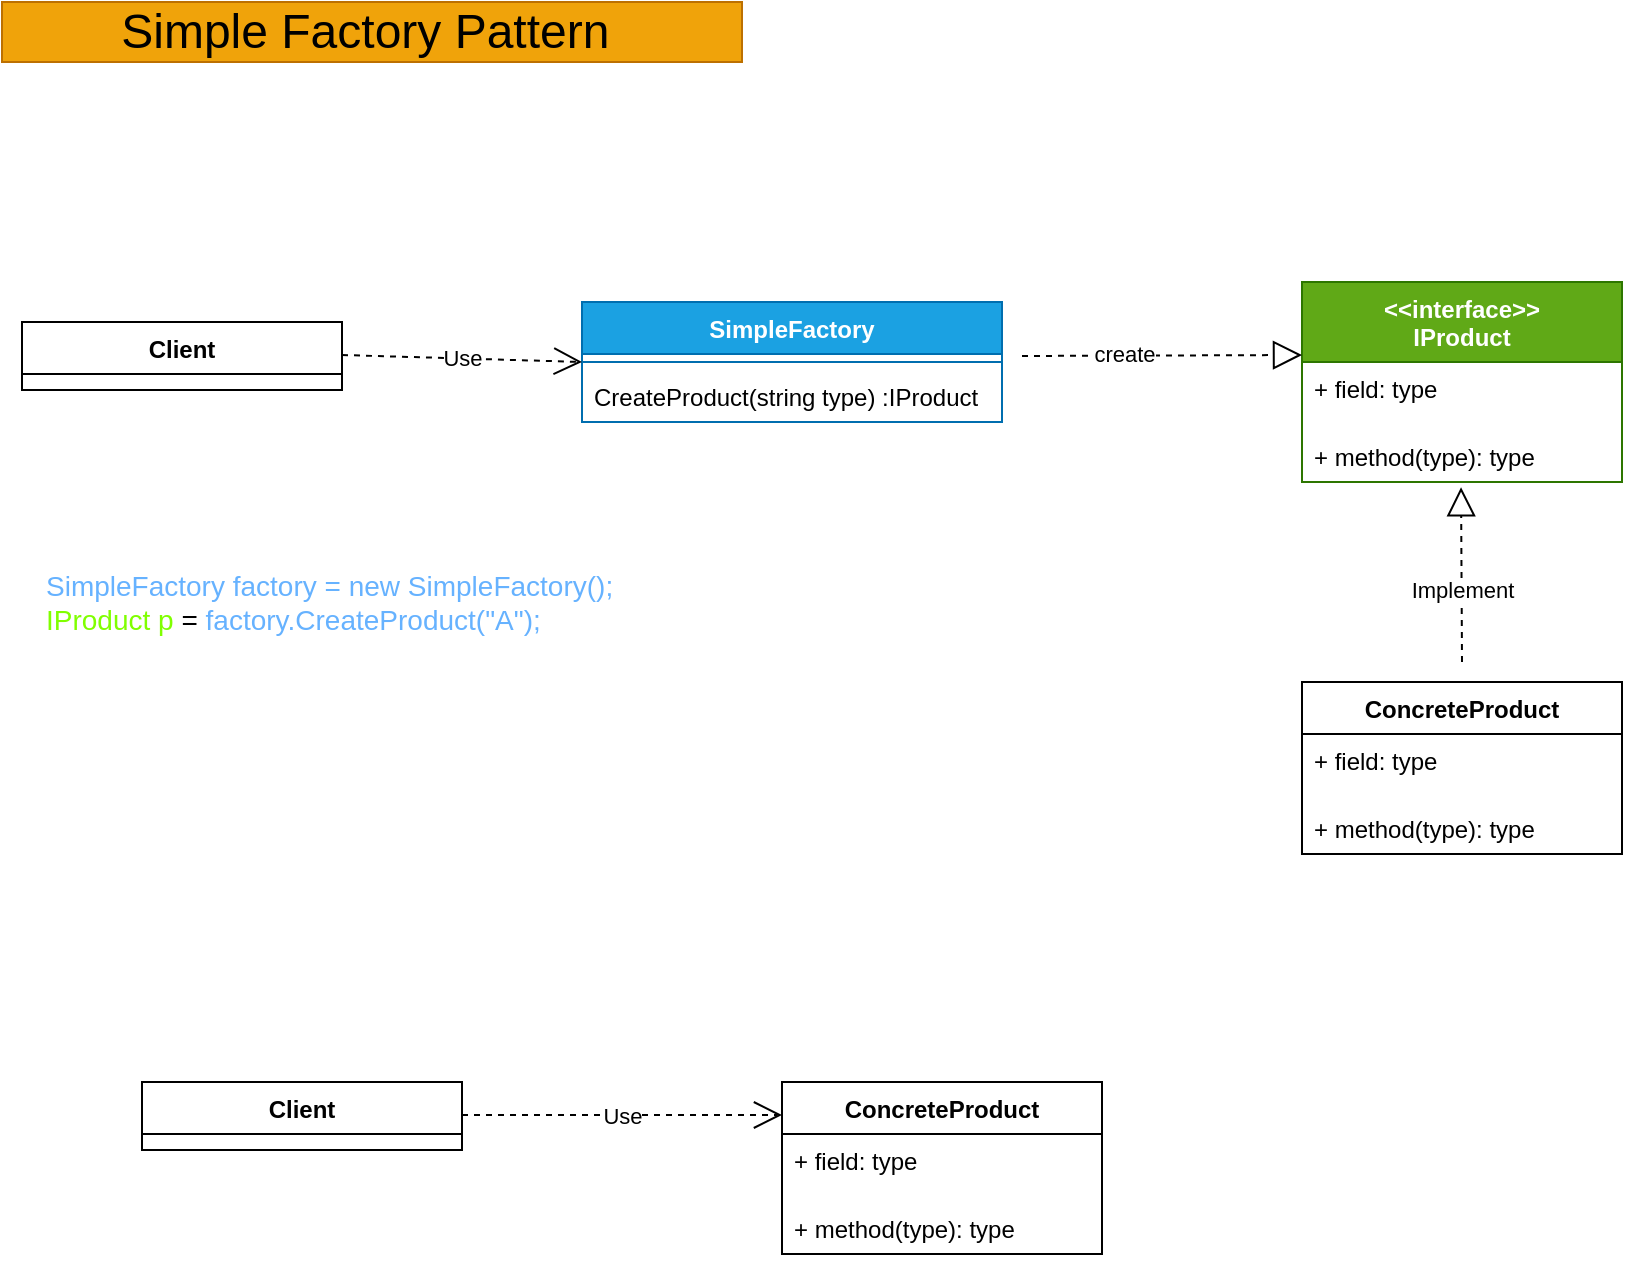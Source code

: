 <mxfile>
    <diagram id="_HEVaraudv8ih_Dnupxr" name="Page-1">
        <mxGraphModel dx="1078" dy="475" grid="1" gridSize="10" guides="1" tooltips="1" connect="1" arrows="1" fold="1" page="1" pageScale="1" pageWidth="1100" pageHeight="850" math="0" shadow="0">
            <root>
                <mxCell id="0"/>
                <mxCell id="1" parent="0"/>
                <mxCell id="3" value="ConcreteProduct" style="swimlane;fontStyle=1;align=center;verticalAlign=top;childLayout=stackLayout;horizontal=1;startSize=26;horizontalStack=0;resizeParent=1;resizeParentMax=0;resizeLast=0;collapsible=1;marginBottom=0;movable=1;resizable=1;rotatable=1;deletable=1;editable=1;connectable=1;container=0;" parent="1" vertex="1">
                    <mxGeometry x="680" y="360" width="160" height="86" as="geometry"/>
                </mxCell>
                <mxCell id="9" value="+ method(type): type" style="text;strokeColor=none;fillColor=none;align=left;verticalAlign=top;spacingLeft=4;spacingRight=4;overflow=hidden;rotatable=1;points=[[0,0.5],[1,0.5]];portConstraint=eastwest;movable=1;resizable=1;deletable=1;editable=1;connectable=1;container=0;" parent="1" vertex="1">
                    <mxGeometry x="680" y="420" width="160" height="26" as="geometry"/>
                </mxCell>
                <mxCell id="21" value="&lt;font style=&quot;font-size: 24px;&quot;&gt;Simple Factory Pattern&amp;nbsp;&lt;/font&gt;" style="text;html=1;strokeColor=#BD7000;fillColor=#f0a30a;align=center;verticalAlign=middle;whiteSpace=wrap;rounded=0;movable=1;resizable=1;rotatable=1;deletable=1;editable=1;connectable=1;fontColor=#000000;container=0;" parent="1" vertex="1">
                    <mxGeometry x="30" y="20" width="370" height="30" as="geometry"/>
                </mxCell>
                <mxCell id="31" value="&lt;span style=&quot;font-family: D-DINExp, &amp;quot;DM Sans&amp;quot;, -apple-system, BlinkMacSystemFont, &amp;quot;Segoe UI&amp;quot;, Roboto, &amp;quot;Helvetica Neue&amp;quot;, Arial, &amp;quot;Noto Sans&amp;quot;, sans-serif, &amp;quot;Apple Color Emoji&amp;quot;, &amp;quot;Segoe UI Emoji&amp;quot;, &amp;quot;Segoe UI Symbol&amp;quot;, &amp;quot;Noto Color Emoji&amp;quot;; font-size: 14px;&quot;&gt;&lt;font color=&quot;#ffffff&quot;&gt;A pattern that provides a way to create objects without specifying the exact class of the object that will be created.&lt;br&gt;&amp;nbsp;It is often used to encapsulate object creation in a single class, making it easier to manage and modify.&lt;/font&gt;&lt;/span&gt;" style="text;html=1;align=left;verticalAlign=middle;resizable=0;points=[];autosize=1;strokeColor=none;fillColor=none;" vertex="1" parent="1">
                    <mxGeometry x="40" y="60" width="730" height="50" as="geometry"/>
                </mxCell>
                <mxCell id="32" value="" style="group" vertex="1" connectable="0" parent="1">
                    <mxGeometry x="40" y="160" width="800" height="260" as="geometry"/>
                </mxCell>
                <mxCell id="4" value="&lt;&lt;interface&gt;&gt;&#10;IProduct" style="swimlane;fontStyle=1;align=center;verticalAlign=top;childLayout=stackLayout;horizontal=1;startSize=40;horizontalStack=0;resizeParent=1;resizeParentMax=0;resizeLast=0;collapsible=1;marginBottom=0;fillColor=#60a917;fontColor=#ffffff;strokeColor=#2D7600;movable=1;resizable=1;rotatable=1;deletable=1;editable=1;connectable=1;container=0;" parent="32" vertex="1">
                    <mxGeometry x="640" width="160" height="100" as="geometry"/>
                </mxCell>
                <mxCell id="5" value="" style="endArrow=block;dashed=1;endFill=0;endSize=12;html=1;entryX=0.497;entryY=1.102;entryDx=0;entryDy=0;entryPerimeter=0;movable=1;resizable=1;rotatable=1;deletable=1;editable=1;connectable=1;" parent="32" target="12" edge="1">
                    <mxGeometry width="160" relative="1" as="geometry">
                        <mxPoint x="720" y="190" as="sourcePoint"/>
                        <mxPoint x="720" y="110" as="targetPoint"/>
                    </mxGeometry>
                </mxCell>
                <mxCell id="6" value="Implement" style="edgeLabel;html=1;align=center;verticalAlign=middle;resizable=1;points=[];movable=1;rotatable=1;deletable=1;editable=1;connectable=1;container=0;" parent="5" vertex="1" connectable="0">
                    <mxGeometry x="-0.176" relative="1" as="geometry">
                        <mxPoint as="offset"/>
                    </mxGeometry>
                </mxCell>
                <mxCell id="7" value="+ field: type" style="text;strokeColor=none;fillColor=none;align=left;verticalAlign=top;spacingLeft=4;spacingRight=4;overflow=hidden;rotatable=1;points=[[0,0.5],[1,0.5]];portConstraint=eastwest;movable=1;resizable=1;deletable=1;editable=1;connectable=1;container=0;" parent="32" vertex="1">
                    <mxGeometry x="640" y="226" width="160" height="26" as="geometry"/>
                </mxCell>
                <mxCell id="8" value="" style="line;strokeWidth=1;fillColor=none;align=left;verticalAlign=middle;spacingTop=-1;spacingLeft=3;spacingRight=3;rotatable=1;labelPosition=right;points=[];portConstraint=eastwest;strokeColor=inherit;movable=1;resizable=1;deletable=1;editable=1;connectable=1;container=0;" parent="32" vertex="1">
                    <mxGeometry x="640" y="252" width="160" height="8" as="geometry"/>
                </mxCell>
                <mxCell id="10" value="+ field: type" style="text;strokeColor=none;fillColor=none;align=left;verticalAlign=top;spacingLeft=4;spacingRight=4;overflow=hidden;rotatable=1;points=[[0,0.5],[1,0.5]];portConstraint=eastwest;movable=1;resizable=1;deletable=1;editable=1;connectable=1;container=0;" parent="32" vertex="1">
                    <mxGeometry x="640" y="40" width="160" height="26" as="geometry"/>
                </mxCell>
                <mxCell id="11" value="" style="line;strokeWidth=1;fillColor=none;align=left;verticalAlign=middle;spacingTop=-1;spacingLeft=3;spacingRight=3;rotatable=1;labelPosition=right;points=[];portConstraint=eastwest;strokeColor=inherit;movable=1;resizable=1;deletable=1;editable=1;connectable=1;container=0;" parent="32" vertex="1">
                    <mxGeometry x="640" y="66" width="160" height="8" as="geometry"/>
                </mxCell>
                <mxCell id="12" value="+ method(type): type" style="text;strokeColor=none;fillColor=none;align=left;verticalAlign=top;spacingLeft=4;spacingRight=4;overflow=hidden;rotatable=1;points=[[0,0.5],[1,0.5]];portConstraint=eastwest;movable=1;resizable=1;deletable=1;editable=1;connectable=1;container=0;" parent="32" vertex="1">
                    <mxGeometry x="640" y="74" width="160" height="26" as="geometry"/>
                </mxCell>
                <mxCell id="13" value="SimpleFactory" style="swimlane;fontStyle=1;align=center;verticalAlign=top;childLayout=stackLayout;horizontal=1;startSize=26;horizontalStack=0;resizeParent=1;resizeParentMax=0;resizeLast=0;collapsible=1;marginBottom=0;fillColor=#1ba1e2;fontColor=#ffffff;strokeColor=#006EAF;" parent="32" vertex="1">
                    <mxGeometry x="280" y="10" width="210" height="60" as="geometry"/>
                </mxCell>
                <mxCell id="15" value="" style="line;strokeWidth=1;fillColor=none;align=left;verticalAlign=middle;spacingTop=-1;spacingLeft=3;spacingRight=3;rotatable=0;labelPosition=right;points=[];portConstraint=eastwest;strokeColor=inherit;" parent="13" vertex="1">
                    <mxGeometry y="26" width="210" height="8" as="geometry"/>
                </mxCell>
                <mxCell id="16" value="CreateProduct(string type) :IProduct" style="text;strokeColor=none;fillColor=none;align=left;verticalAlign=top;spacingLeft=4;spacingRight=4;overflow=hidden;rotatable=0;points=[[0,0.5],[1,0.5]];portConstraint=eastwest;" parent="13" vertex="1">
                    <mxGeometry y="34" width="210" height="26" as="geometry"/>
                </mxCell>
                <mxCell id="17" value="Client" style="swimlane;fontStyle=1;align=center;verticalAlign=top;childLayout=stackLayout;horizontal=1;startSize=26;horizontalStack=0;resizeParent=1;resizeParentMax=0;resizeLast=0;collapsible=1;marginBottom=0;movable=1;resizable=1;rotatable=1;deletable=1;editable=1;connectable=1;container=0;" parent="32" vertex="1">
                    <mxGeometry y="20" width="160" height="34" as="geometry"/>
                </mxCell>
                <mxCell id="18" value="Use" style="endArrow=open;endSize=12;dashed=1;html=1;movable=1;resizable=1;rotatable=1;deletable=1;editable=1;connectable=1;" parent="32" edge="1">
                    <mxGeometry width="160" relative="1" as="geometry">
                        <mxPoint x="160" y="36.5" as="sourcePoint"/>
                        <mxPoint x="280" y="40" as="targetPoint"/>
                    </mxGeometry>
                </mxCell>
                <mxCell id="19" value="" style="endArrow=block;dashed=1;endFill=0;endSize=12;html=1;movable=1;resizable=1;rotatable=1;deletable=1;editable=1;connectable=1;" parent="32" edge="1">
                    <mxGeometry width="160" relative="1" as="geometry">
                        <mxPoint x="500" y="37" as="sourcePoint"/>
                        <mxPoint x="640" y="36.5" as="targetPoint"/>
                    </mxGeometry>
                </mxCell>
                <mxCell id="20" value="create" style="edgeLabel;html=1;align=center;verticalAlign=middle;resizable=1;points=[];movable=1;rotatable=1;deletable=1;editable=1;connectable=1;container=0;" parent="19" vertex="1" connectable="0">
                    <mxGeometry x="-0.271" y="1" relative="1" as="geometry">
                        <mxPoint as="offset"/>
                    </mxGeometry>
                </mxCell>
                <mxCell id="30" value="&lt;font style=&quot;font-size: 14px;&quot;&gt;&lt;font color=&quot;#66b2ff&quot;&gt;SimpleFactory factory = new SimpleFactory();&lt;/font&gt;&lt;br&gt;&lt;font color=&quot;#80ff00&quot;&gt;IProduct p&lt;/font&gt; =&lt;font color=&quot;#66b2ff&quot;&gt; factory.CreateProduct(&quot;A&quot;);&lt;/font&gt;&lt;/font&gt;" style="text;html=1;align=left;verticalAlign=middle;resizable=0;points=[];autosize=1;strokeColor=none;fillColor=none;" parent="32" vertex="1">
                    <mxGeometry x="10" y="135" width="310" height="50" as="geometry"/>
                </mxCell>
                <mxCell id="33" value="" style="group" vertex="1" connectable="0" parent="1">
                    <mxGeometry x="70" y="560" width="510" height="86" as="geometry"/>
                </mxCell>
                <mxCell id="22" value="Client" style="swimlane;fontStyle=1;align=center;verticalAlign=top;childLayout=stackLayout;horizontal=1;startSize=26;horizontalStack=0;resizeParent=1;resizeParentMax=0;resizeLast=0;collapsible=1;marginBottom=0;movable=1;resizable=1;rotatable=1;deletable=1;editable=1;connectable=1;container=0;" parent="33" vertex="1">
                    <mxGeometry x="30" width="160" height="34" as="geometry"/>
                </mxCell>
                <mxCell id="23" value="Use" style="endArrow=open;endSize=12;dashed=1;html=1;movable=1;resizable=1;rotatable=1;deletable=1;editable=1;connectable=1;" parent="33" edge="1">
                    <mxGeometry width="160" relative="1" as="geometry">
                        <mxPoint x="190" y="16.5" as="sourcePoint"/>
                        <mxPoint x="350" y="16.5" as="targetPoint"/>
                    </mxGeometry>
                </mxCell>
                <mxCell id="24" value="ConcreteProduct" style="swimlane;fontStyle=1;align=center;verticalAlign=top;childLayout=stackLayout;horizontal=1;startSize=26;horizontalStack=0;resizeParent=1;resizeParentMax=0;resizeLast=0;collapsible=1;marginBottom=0;movable=1;resizable=1;rotatable=1;deletable=1;editable=1;connectable=1;container=0;" parent="33" vertex="1">
                    <mxGeometry x="350" width="160" height="86" as="geometry"/>
                </mxCell>
                <mxCell id="25" value="ConcreteProduct p = new ConcreteProduct();" style="text;html=1;align=center;verticalAlign=middle;resizable=0;points=[];autosize=1;strokeColor=none;fillColor=none;fontSize=14;fontColor=#FFFFFF;container=0;movable=0;rotatable=0;deletable=0;editable=0;connectable=0;" parent="33" vertex="1">
                    <mxGeometry y="56" width="300" height="30" as="geometry"/>
                </mxCell>
                <mxCell id="26" value="" style="line;strokeWidth=1;fillColor=none;align=left;verticalAlign=middle;spacingTop=-1;spacingLeft=3;spacingRight=3;rotatable=1;labelPosition=right;points=[];portConstraint=eastwest;strokeColor=inherit;movable=1;resizable=1;deletable=1;editable=1;connectable=1;container=0;" parent="33" vertex="1">
                    <mxGeometry x="30" y="26" width="160" height="8" as="geometry"/>
                </mxCell>
                <mxCell id="27" value="+ field: type" style="text;strokeColor=none;fillColor=none;align=left;verticalAlign=top;spacingLeft=4;spacingRight=4;overflow=hidden;rotatable=1;points=[[0,0.5],[1,0.5]];portConstraint=eastwest;movable=1;resizable=1;deletable=1;editable=1;connectable=1;container=0;" parent="33" vertex="1">
                    <mxGeometry x="350" y="26" width="160" height="26" as="geometry"/>
                </mxCell>
                <mxCell id="28" value="" style="line;strokeWidth=1;fillColor=none;align=left;verticalAlign=middle;spacingTop=-1;spacingLeft=3;spacingRight=3;rotatable=1;labelPosition=right;points=[];portConstraint=eastwest;strokeColor=inherit;movable=1;resizable=1;deletable=1;editable=1;connectable=1;container=0;" parent="33" vertex="1">
                    <mxGeometry x="350" y="52" width="160" height="8" as="geometry"/>
                </mxCell>
                <mxCell id="29" value="+ method(type): type" style="text;strokeColor=none;fillColor=none;align=left;verticalAlign=top;spacingLeft=4;spacingRight=4;overflow=hidden;rotatable=1;points=[[0,0.5],[1,0.5]];portConstraint=eastwest;movable=1;resizable=1;deletable=1;editable=1;connectable=1;container=0;" parent="33" vertex="1">
                    <mxGeometry x="350" y="60" width="160" height="26" as="geometry"/>
                </mxCell>
            </root>
        </mxGraphModel>
    </diagram>
</mxfile>